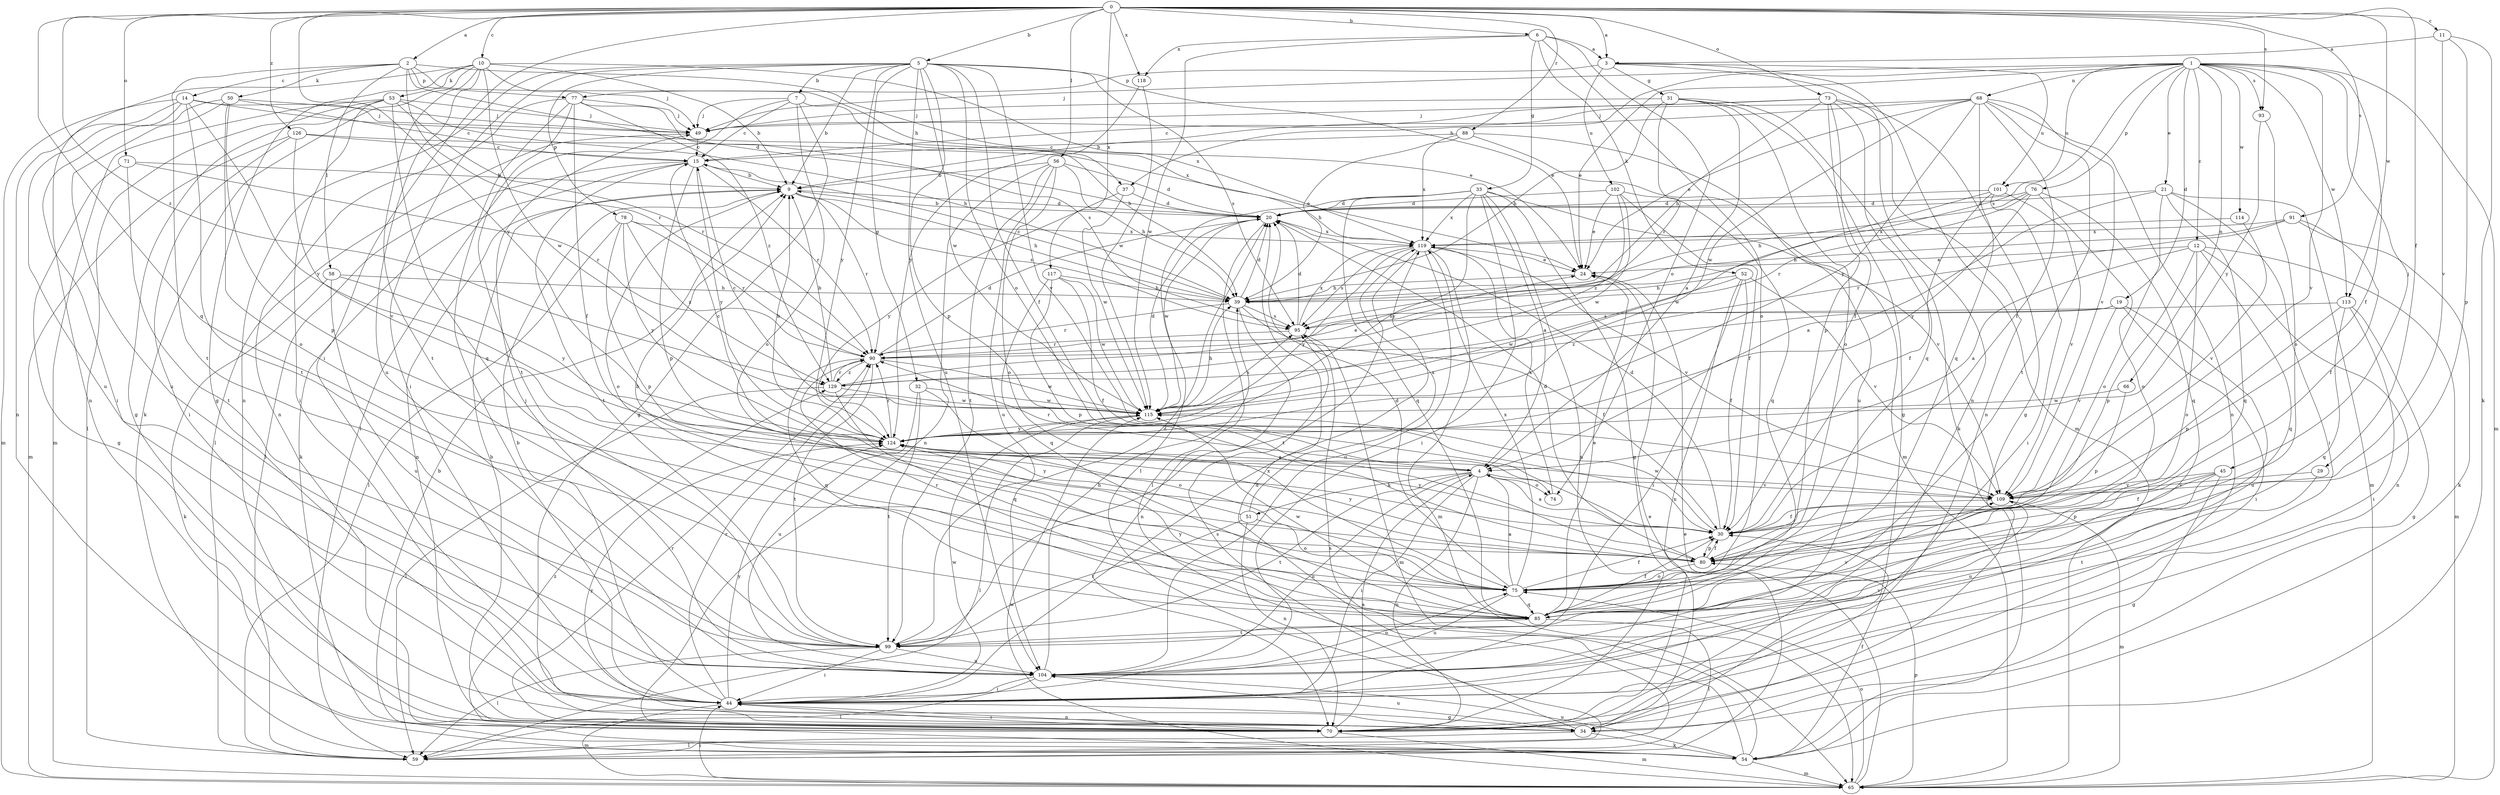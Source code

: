 strict digraph  {
0;
1;
2;
3;
4;
5;
6;
7;
9;
10;
11;
12;
14;
15;
19;
20;
21;
24;
29;
30;
31;
32;
33;
34;
37;
39;
44;
45;
49;
50;
51;
52;
53;
54;
56;
58;
59;
65;
66;
68;
70;
71;
73;
74;
75;
76;
77;
78;
80;
85;
88;
90;
91;
93;
95;
99;
101;
102;
104;
109;
113;
114;
115;
117;
118;
119;
124;
126;
129;
0 -> 2  [label=a];
0 -> 3  [label=a];
0 -> 5  [label=b];
0 -> 6  [label=b];
0 -> 10  [label=c];
0 -> 11  [label=c];
0 -> 29  [label=f];
0 -> 44  [label=i];
0 -> 56  [label=l];
0 -> 71  [label=o];
0 -> 73  [label=o];
0 -> 85  [label=q];
0 -> 88  [label=r];
0 -> 91  [label=s];
0 -> 93  [label=s];
0 -> 113  [label=w];
0 -> 117  [label=x];
0 -> 118  [label=x];
0 -> 124  [label=y];
0 -> 126  [label=z];
0 -> 129  [label=z];
1 -> 12  [label=c];
1 -> 19  [label=d];
1 -> 21  [label=e];
1 -> 24  [label=e];
1 -> 30  [label=f];
1 -> 37  [label=h];
1 -> 45  [label=j];
1 -> 49  [label=j];
1 -> 65  [label=m];
1 -> 66  [label=n];
1 -> 68  [label=n];
1 -> 76  [label=p];
1 -> 93  [label=s];
1 -> 95  [label=s];
1 -> 101  [label=u];
1 -> 109  [label=v];
1 -> 113  [label=w];
1 -> 114  [label=w];
2 -> 14  [label=c];
2 -> 20  [label=d];
2 -> 24  [label=e];
2 -> 37  [label=h];
2 -> 50  [label=k];
2 -> 58  [label=l];
2 -> 77  [label=p];
2 -> 90  [label=r];
2 -> 99  [label=t];
3 -> 31  [label=g];
3 -> 65  [label=m];
3 -> 70  [label=n];
3 -> 77  [label=p];
3 -> 101  [label=u];
3 -> 102  [label=u];
4 -> 15  [label=c];
4 -> 44  [label=i];
4 -> 51  [label=k];
4 -> 70  [label=n];
4 -> 74  [label=o];
4 -> 90  [label=r];
4 -> 99  [label=t];
4 -> 104  [label=u];
4 -> 109  [label=v];
5 -> 7  [label=b];
5 -> 9  [label=b];
5 -> 24  [label=e];
5 -> 30  [label=f];
5 -> 32  [label=g];
5 -> 44  [label=i];
5 -> 70  [label=n];
5 -> 74  [label=o];
5 -> 78  [label=p];
5 -> 80  [label=p];
5 -> 95  [label=s];
5 -> 104  [label=u];
5 -> 109  [label=v];
5 -> 115  [label=w];
5 -> 124  [label=y];
6 -> 3  [label=a];
6 -> 33  [label=g];
6 -> 52  [label=k];
6 -> 74  [label=o];
6 -> 75  [label=o];
6 -> 115  [label=w];
6 -> 118  [label=x];
7 -> 15  [label=c];
7 -> 34  [label=g];
7 -> 39  [label=h];
7 -> 49  [label=j];
7 -> 59  [label=l];
7 -> 75  [label=o];
9 -> 20  [label=d];
9 -> 39  [label=h];
9 -> 70  [label=n];
9 -> 75  [label=o];
9 -> 90  [label=r];
9 -> 95  [label=s];
10 -> 9  [label=b];
10 -> 34  [label=g];
10 -> 49  [label=j];
10 -> 53  [label=k];
10 -> 54  [label=k];
10 -> 70  [label=n];
10 -> 99  [label=t];
10 -> 104  [label=u];
10 -> 115  [label=w];
10 -> 119  [label=x];
11 -> 3  [label=a];
11 -> 54  [label=k];
11 -> 80  [label=p];
11 -> 109  [label=v];
12 -> 4  [label=a];
12 -> 24  [label=e];
12 -> 65  [label=m];
12 -> 70  [label=n];
12 -> 75  [label=o];
12 -> 80  [label=p];
12 -> 85  [label=q];
14 -> 49  [label=j];
14 -> 65  [label=m];
14 -> 70  [label=n];
14 -> 99  [label=t];
14 -> 104  [label=u];
14 -> 119  [label=x];
14 -> 124  [label=y];
15 -> 9  [label=b];
15 -> 54  [label=k];
15 -> 59  [label=l];
15 -> 80  [label=p];
15 -> 90  [label=r];
15 -> 99  [label=t];
15 -> 124  [label=y];
19 -> 44  [label=i];
19 -> 95  [label=s];
19 -> 104  [label=u];
19 -> 109  [label=v];
19 -> 129  [label=z];
20 -> 9  [label=b];
20 -> 59  [label=l];
20 -> 115  [label=w];
20 -> 119  [label=x];
21 -> 4  [label=a];
21 -> 20  [label=d];
21 -> 44  [label=i];
21 -> 65  [label=m];
21 -> 75  [label=o];
21 -> 85  [label=q];
24 -> 39  [label=h];
29 -> 99  [label=t];
29 -> 109  [label=v];
30 -> 4  [label=a];
30 -> 20  [label=d];
30 -> 80  [label=p];
30 -> 115  [label=w];
30 -> 124  [label=y];
31 -> 4  [label=a];
31 -> 34  [label=g];
31 -> 39  [label=h];
31 -> 49  [label=j];
31 -> 54  [label=k];
31 -> 75  [label=o];
31 -> 90  [label=r];
32 -> 75  [label=o];
32 -> 99  [label=t];
32 -> 104  [label=u];
32 -> 115  [label=w];
33 -> 4  [label=a];
33 -> 20  [label=d];
33 -> 34  [label=g];
33 -> 44  [label=i];
33 -> 59  [label=l];
33 -> 70  [label=n];
33 -> 85  [label=q];
33 -> 109  [label=v];
33 -> 119  [label=x];
33 -> 124  [label=y];
34 -> 54  [label=k];
34 -> 59  [label=l];
34 -> 95  [label=s];
34 -> 104  [label=u];
34 -> 124  [label=y];
37 -> 20  [label=d];
37 -> 115  [label=w];
37 -> 124  [label=y];
39 -> 15  [label=c];
39 -> 20  [label=d];
39 -> 30  [label=f];
39 -> 70  [label=n];
39 -> 90  [label=r];
39 -> 95  [label=s];
44 -> 9  [label=b];
44 -> 34  [label=g];
44 -> 65  [label=m];
44 -> 70  [label=n];
44 -> 90  [label=r];
44 -> 115  [label=w];
44 -> 119  [label=x];
44 -> 124  [label=y];
45 -> 30  [label=f];
45 -> 34  [label=g];
45 -> 80  [label=p];
45 -> 104  [label=u];
45 -> 109  [label=v];
49 -> 15  [label=c];
49 -> 59  [label=l];
50 -> 15  [label=c];
50 -> 44  [label=i];
50 -> 49  [label=j];
50 -> 75  [label=o];
50 -> 80  [label=p];
50 -> 104  [label=u];
51 -> 70  [label=n];
51 -> 75  [label=o];
51 -> 99  [label=t];
51 -> 119  [label=x];
51 -> 124  [label=y];
52 -> 30  [label=f];
52 -> 39  [label=h];
52 -> 44  [label=i];
52 -> 70  [label=n];
52 -> 109  [label=v];
52 -> 115  [label=w];
53 -> 34  [label=g];
53 -> 39  [label=h];
53 -> 44  [label=i];
53 -> 49  [label=j];
53 -> 59  [label=l];
53 -> 65  [label=m];
53 -> 85  [label=q];
53 -> 90  [label=r];
54 -> 9  [label=b];
54 -> 20  [label=d];
54 -> 30  [label=f];
54 -> 65  [label=m];
54 -> 95  [label=s];
54 -> 104  [label=u];
54 -> 129  [label=z];
56 -> 9  [label=b];
56 -> 20  [label=d];
56 -> 39  [label=h];
56 -> 70  [label=n];
56 -> 75  [label=o];
56 -> 99  [label=t];
56 -> 104  [label=u];
58 -> 39  [label=h];
58 -> 54  [label=k];
58 -> 104  [label=u];
58 -> 124  [label=y];
59 -> 24  [label=e];
65 -> 24  [label=e];
65 -> 44  [label=i];
65 -> 75  [label=o];
65 -> 80  [label=p];
65 -> 115  [label=w];
66 -> 80  [label=p];
66 -> 115  [label=w];
68 -> 9  [label=b];
68 -> 24  [label=e];
68 -> 30  [label=f];
68 -> 49  [label=j];
68 -> 70  [label=n];
68 -> 85  [label=q];
68 -> 99  [label=t];
68 -> 109  [label=v];
68 -> 115  [label=w];
68 -> 124  [label=y];
70 -> 4  [label=a];
70 -> 9  [label=b];
70 -> 44  [label=i];
70 -> 65  [label=m];
70 -> 90  [label=r];
71 -> 9  [label=b];
71 -> 34  [label=g];
71 -> 90  [label=r];
71 -> 99  [label=t];
73 -> 15  [label=c];
73 -> 30  [label=f];
73 -> 34  [label=g];
73 -> 39  [label=h];
73 -> 49  [label=j];
73 -> 70  [label=n];
73 -> 80  [label=p];
73 -> 85  [label=q];
74 -> 119  [label=x];
75 -> 4  [label=a];
75 -> 9  [label=b];
75 -> 20  [label=d];
75 -> 30  [label=f];
75 -> 85  [label=q];
75 -> 104  [label=u];
75 -> 119  [label=x];
76 -> 20  [label=d];
76 -> 39  [label=h];
76 -> 75  [label=o];
76 -> 85  [label=q];
76 -> 90  [label=r];
76 -> 124  [label=y];
77 -> 30  [label=f];
77 -> 44  [label=i];
77 -> 49  [label=j];
77 -> 70  [label=n];
77 -> 95  [label=s];
77 -> 99  [label=t];
77 -> 129  [label=z];
78 -> 59  [label=l];
78 -> 80  [label=p];
78 -> 90  [label=r];
78 -> 119  [label=x];
78 -> 124  [label=y];
78 -> 129  [label=z];
80 -> 20  [label=d];
80 -> 30  [label=f];
80 -> 75  [label=o];
80 -> 124  [label=y];
85 -> 24  [label=e];
85 -> 30  [label=f];
85 -> 59  [label=l];
85 -> 90  [label=r];
85 -> 99  [label=t];
85 -> 109  [label=v];
85 -> 115  [label=w];
85 -> 124  [label=y];
88 -> 15  [label=c];
88 -> 39  [label=h];
88 -> 65  [label=m];
88 -> 104  [label=u];
88 -> 119  [label=x];
90 -> 20  [label=d];
90 -> 85  [label=q];
90 -> 99  [label=t];
90 -> 115  [label=w];
90 -> 129  [label=z];
91 -> 30  [label=f];
91 -> 39  [label=h];
91 -> 54  [label=k];
91 -> 90  [label=r];
91 -> 119  [label=x];
93 -> 75  [label=o];
93 -> 124  [label=y];
95 -> 20  [label=d];
95 -> 65  [label=m];
95 -> 90  [label=r];
95 -> 119  [label=x];
99 -> 20  [label=d];
99 -> 44  [label=i];
99 -> 59  [label=l];
99 -> 104  [label=u];
101 -> 20  [label=d];
101 -> 30  [label=f];
101 -> 44  [label=i];
101 -> 109  [label=v];
101 -> 115  [label=w];
102 -> 20  [label=d];
102 -> 24  [label=e];
102 -> 30  [label=f];
102 -> 85  [label=q];
102 -> 115  [label=w];
102 -> 129  [label=z];
104 -> 39  [label=h];
104 -> 44  [label=i];
104 -> 49  [label=j];
104 -> 59  [label=l];
104 -> 75  [label=o];
104 -> 109  [label=v];
109 -> 30  [label=f];
109 -> 65  [label=m];
113 -> 34  [label=g];
113 -> 44  [label=i];
113 -> 80  [label=p];
113 -> 85  [label=q];
113 -> 95  [label=s];
114 -> 109  [label=v];
114 -> 119  [label=x];
115 -> 15  [label=c];
115 -> 20  [label=d];
115 -> 39  [label=h];
115 -> 59  [label=l];
115 -> 95  [label=s];
115 -> 124  [label=y];
117 -> 30  [label=f];
117 -> 39  [label=h];
117 -> 80  [label=p];
117 -> 85  [label=q];
117 -> 115  [label=w];
118 -> 115  [label=w];
118 -> 124  [label=y];
119 -> 24  [label=e];
119 -> 65  [label=m];
119 -> 95  [label=s];
119 -> 99  [label=t];
119 -> 104  [label=u];
119 -> 109  [label=v];
119 -> 124  [label=y];
124 -> 4  [label=a];
124 -> 9  [label=b];
124 -> 90  [label=r];
126 -> 15  [label=c];
126 -> 24  [label=e];
126 -> 44  [label=i];
126 -> 65  [label=m];
126 -> 109  [label=v];
129 -> 9  [label=b];
129 -> 24  [label=e];
129 -> 59  [label=l];
129 -> 85  [label=q];
129 -> 90  [label=r];
129 -> 115  [label=w];
}
